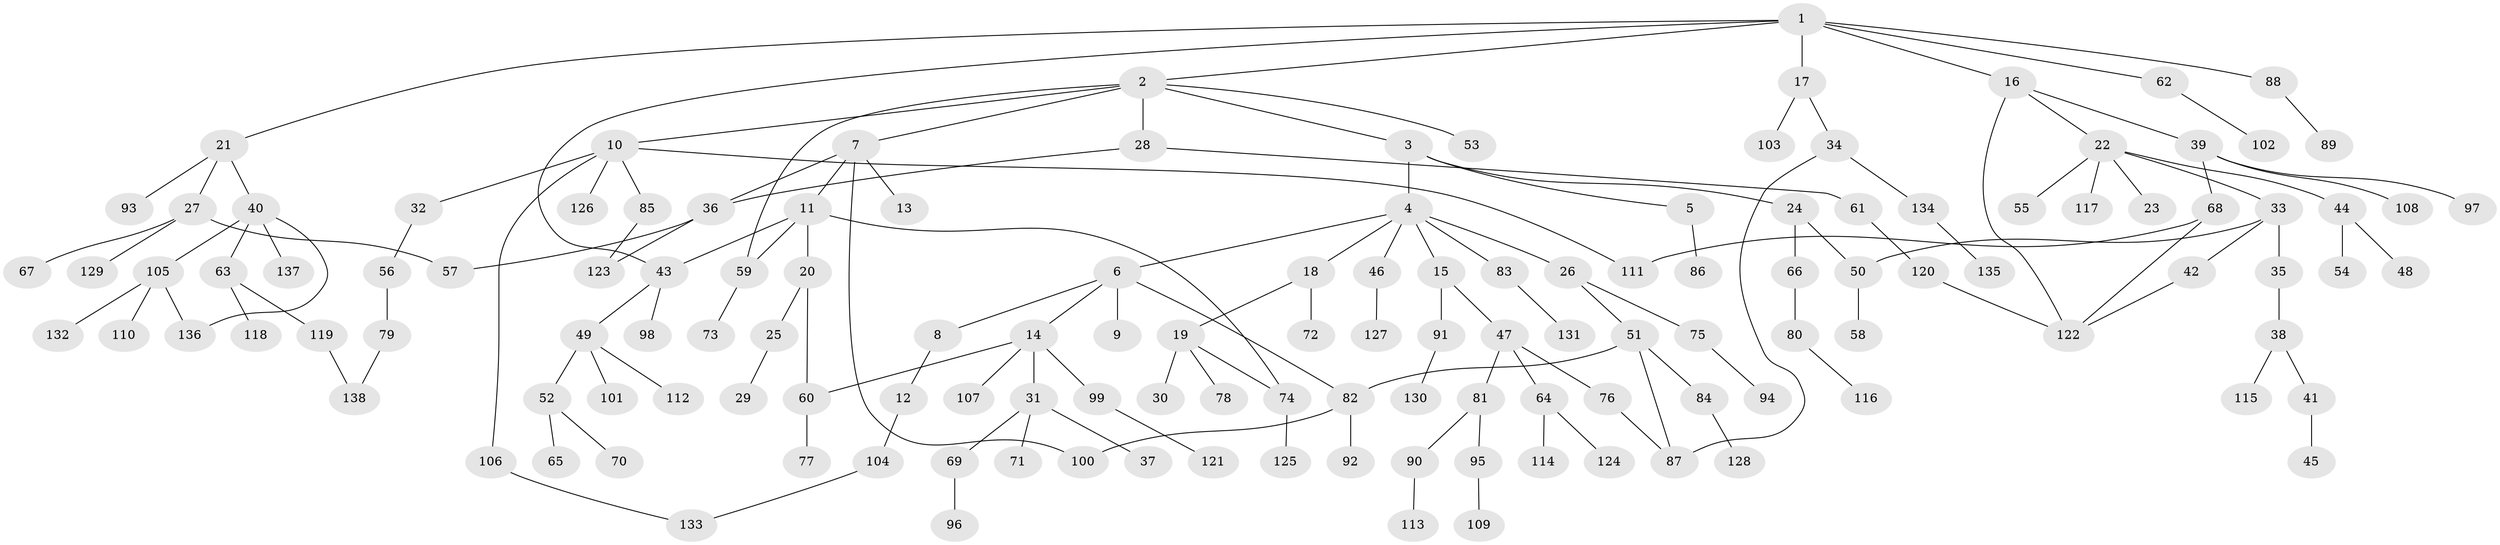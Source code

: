 // coarse degree distribution, {4: 0.10309278350515463, 7: 0.020618556701030927, 2: 0.31958762886597936, 5: 0.030927835051546393, 3: 0.18556701030927836, 1: 0.31958762886597936, 6: 0.020618556701030927}
// Generated by graph-tools (version 1.1) at 2025/36/03/04/25 23:36:02]
// undirected, 138 vertices, 156 edges
graph export_dot {
  node [color=gray90,style=filled];
  1;
  2;
  3;
  4;
  5;
  6;
  7;
  8;
  9;
  10;
  11;
  12;
  13;
  14;
  15;
  16;
  17;
  18;
  19;
  20;
  21;
  22;
  23;
  24;
  25;
  26;
  27;
  28;
  29;
  30;
  31;
  32;
  33;
  34;
  35;
  36;
  37;
  38;
  39;
  40;
  41;
  42;
  43;
  44;
  45;
  46;
  47;
  48;
  49;
  50;
  51;
  52;
  53;
  54;
  55;
  56;
  57;
  58;
  59;
  60;
  61;
  62;
  63;
  64;
  65;
  66;
  67;
  68;
  69;
  70;
  71;
  72;
  73;
  74;
  75;
  76;
  77;
  78;
  79;
  80;
  81;
  82;
  83;
  84;
  85;
  86;
  87;
  88;
  89;
  90;
  91;
  92;
  93;
  94;
  95;
  96;
  97;
  98;
  99;
  100;
  101;
  102;
  103;
  104;
  105;
  106;
  107;
  108;
  109;
  110;
  111;
  112;
  113;
  114;
  115;
  116;
  117;
  118;
  119;
  120;
  121;
  122;
  123;
  124;
  125;
  126;
  127;
  128;
  129;
  130;
  131;
  132;
  133;
  134;
  135;
  136;
  137;
  138;
  1 -- 2;
  1 -- 16;
  1 -- 17;
  1 -- 21;
  1 -- 62;
  1 -- 88;
  1 -- 43;
  2 -- 3;
  2 -- 7;
  2 -- 10;
  2 -- 28;
  2 -- 53;
  2 -- 59;
  3 -- 4;
  3 -- 5;
  3 -- 24;
  4 -- 6;
  4 -- 15;
  4 -- 18;
  4 -- 26;
  4 -- 46;
  4 -- 83;
  5 -- 86;
  6 -- 8;
  6 -- 9;
  6 -- 14;
  6 -- 82;
  7 -- 11;
  7 -- 13;
  7 -- 100;
  7 -- 36;
  8 -- 12;
  10 -- 32;
  10 -- 85;
  10 -- 106;
  10 -- 126;
  10 -- 111;
  11 -- 20;
  11 -- 43;
  11 -- 74;
  11 -- 59;
  12 -- 104;
  14 -- 31;
  14 -- 60;
  14 -- 99;
  14 -- 107;
  15 -- 47;
  15 -- 91;
  16 -- 22;
  16 -- 39;
  16 -- 122;
  17 -- 34;
  17 -- 103;
  18 -- 19;
  18 -- 72;
  19 -- 30;
  19 -- 74;
  19 -- 78;
  20 -- 25;
  20 -- 60;
  21 -- 27;
  21 -- 40;
  21 -- 93;
  22 -- 23;
  22 -- 33;
  22 -- 44;
  22 -- 55;
  22 -- 117;
  24 -- 50;
  24 -- 66;
  25 -- 29;
  26 -- 51;
  26 -- 75;
  27 -- 57;
  27 -- 67;
  27 -- 129;
  28 -- 36;
  28 -- 61;
  31 -- 37;
  31 -- 69;
  31 -- 71;
  32 -- 56;
  33 -- 35;
  33 -- 42;
  33 -- 50;
  34 -- 134;
  34 -- 87;
  35 -- 38;
  36 -- 57;
  36 -- 123;
  38 -- 41;
  38 -- 115;
  39 -- 68;
  39 -- 97;
  39 -- 108;
  40 -- 63;
  40 -- 105;
  40 -- 136;
  40 -- 137;
  41 -- 45;
  42 -- 122;
  43 -- 49;
  43 -- 98;
  44 -- 48;
  44 -- 54;
  46 -- 127;
  47 -- 64;
  47 -- 76;
  47 -- 81;
  49 -- 52;
  49 -- 101;
  49 -- 112;
  50 -- 58;
  51 -- 82;
  51 -- 84;
  51 -- 87;
  52 -- 65;
  52 -- 70;
  56 -- 79;
  59 -- 73;
  60 -- 77;
  61 -- 120;
  62 -- 102;
  63 -- 118;
  63 -- 119;
  64 -- 114;
  64 -- 124;
  66 -- 80;
  68 -- 111;
  68 -- 122;
  69 -- 96;
  74 -- 125;
  75 -- 94;
  76 -- 87;
  79 -- 138;
  80 -- 116;
  81 -- 90;
  81 -- 95;
  82 -- 92;
  82 -- 100;
  83 -- 131;
  84 -- 128;
  85 -- 123;
  88 -- 89;
  90 -- 113;
  91 -- 130;
  95 -- 109;
  99 -- 121;
  104 -- 133;
  105 -- 110;
  105 -- 132;
  105 -- 136;
  106 -- 133;
  119 -- 138;
  120 -- 122;
  134 -- 135;
}
